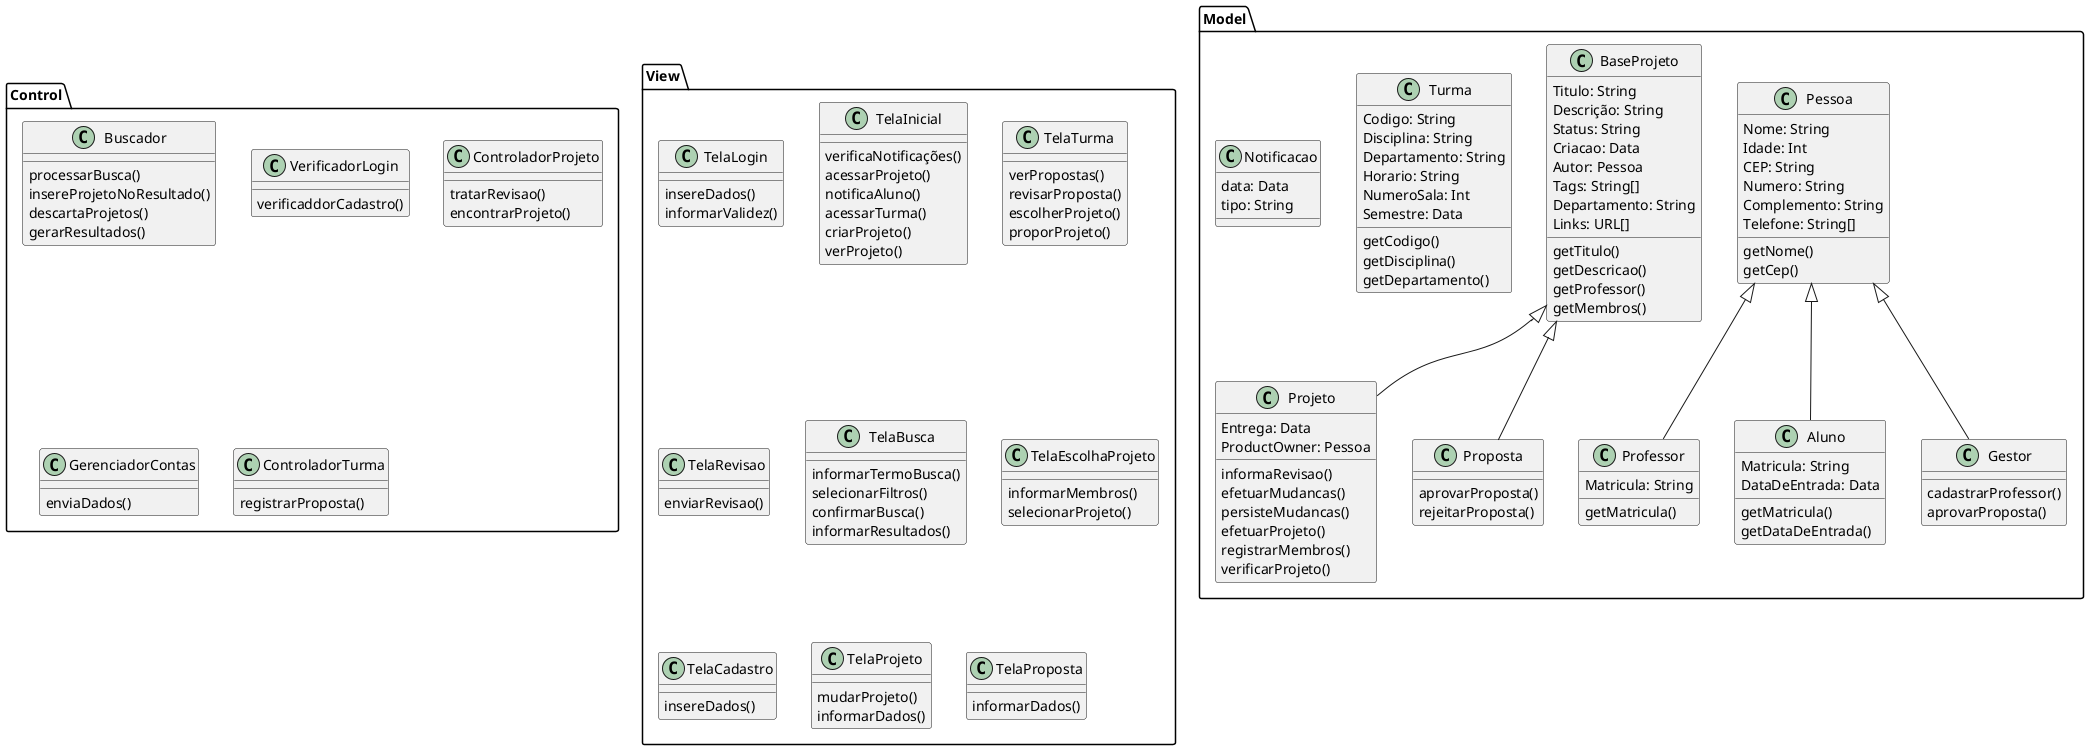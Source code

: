 @startuml
folder Model{

    class Pessoa{
        Nome: String
        Idade: Int
        CEP: String
        Numero: String
        Complemento: String
        Telefone: String[]
        getNome()
        getCep()
    }

    class Professor {
        Matricula: String 
        getMatricula()
    }

    class Aluno {
        Matricula: String
        DataDeEntrada: Data
        getMatricula()
        getDataDeEntrada()
    }

    class Gestor {
        cadastrarProfessor()
        aprovarProposta()
    }

    class BaseProjeto {
        Titulo: String
        Descrição: String
        Status: String
        Criacao: Data
        Autor: Pessoa
        Tags: String[]
        Departamento: String
        Links: URL[]

        getTitulo()
        getDescricao()
        getProfessor()
        getMembros()
    }

    class Projeto {
        Entrega: Data
        ProductOwner: Pessoa

        informaRevisao()
        efetuarMudancas()
        persisteMudancas()
        efetuarProjeto()
        registrarMembros()
        verificarProjeto()
    }

    class Proposta{
        aprovarProposta()
        rejeitarProposta()
    }

    BaseProjeto <|-- Proposta
    BaseProjeto <|-- Projeto


    class Turma {
        Codigo: String
        Disciplina: String
        Departamento: String
        Horario: String
        NumeroSala: Int
        Semestre: Data
        getCodigo()
        getDisciplina()
        getDepartamento()
    }

    class Notificacao{
        data: Data
        tipo: String
    }

    Pessoa <|-- Professor
    Pessoa <|-- Aluno
    Pessoa <|-- Gestor
}

folder Control{
    
    class Buscador  {
     processarBusca()
     insereProjetoNoResultado()
     descartaProjetos()
     gerarResultados()
    }

    class VerificadorLogin{
        verificaddorCadastro()
    }

    class ControladorProjeto{
        tratarRevisao()
        encontrarProjeto()
    }

    class GerenciadorContas{
        enviaDados()
    }

    class ControladorTurma{
        registrarProposta()
    }
}

folder View{
    class TelaLogin{
        insereDados()
        informarValidez()
    }

    class TelaInicial{
        verificaNotificações()
        acessarProjeto()
        notificaAluno()
        acessarTurma()
        criarProjeto()
        verProjeto()
    }

    class TelaTurma{
        verPropostas()
        revisarProposta()
        escolherProjeto()
        proporProjeto()
    }

    class TelaRevisao{
        enviarRevisao()
    }

    class TelaBusca{
        informarTermoBusca()
        selecionarFiltros()
        confirmarBusca()
        informarResultados()
    }

    class TelaEscolhaProjeto{
        informarMembros()
        selecionarProjeto()
    }

    class TelaCadastro{
        insereDados()
    }

    class TelaProjeto{
        mudarProjeto()
        informarDados()
    }

    class TelaProposta{
        informarDados()
    }
}
@enduml
